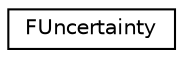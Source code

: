 digraph "Graphical Class Hierarchy"
{
  edge [fontname="Helvetica",fontsize="10",labelfontname="Helvetica",labelfontsize="10"];
  node [fontname="Helvetica",fontsize="10",shape=record];
  rankdir="LR";
  Node1 [label="FUncertainty",height=0.2,width=0.4,color="black", fillcolor="white", style="filled",URL="$classFUncertainty.html",tooltip="Class which manages the uncertainty of the F estimation. "];
}
